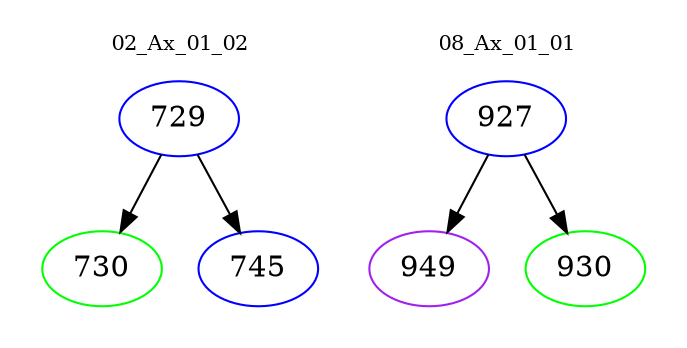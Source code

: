digraph{
subgraph cluster_0 {
color = white
label = "02_Ax_01_02";
fontsize=10;
T0_729 [label="729", color="blue"]
T0_729 -> T0_730 [color="black"]
T0_730 [label="730", color="green"]
T0_729 -> T0_745 [color="black"]
T0_745 [label="745", color="blue"]
}
subgraph cluster_1 {
color = white
label = "08_Ax_01_01";
fontsize=10;
T1_927 [label="927", color="blue"]
T1_927 -> T1_949 [color="black"]
T1_949 [label="949", color="purple"]
T1_927 -> T1_930 [color="black"]
T1_930 [label="930", color="green"]
}
}
